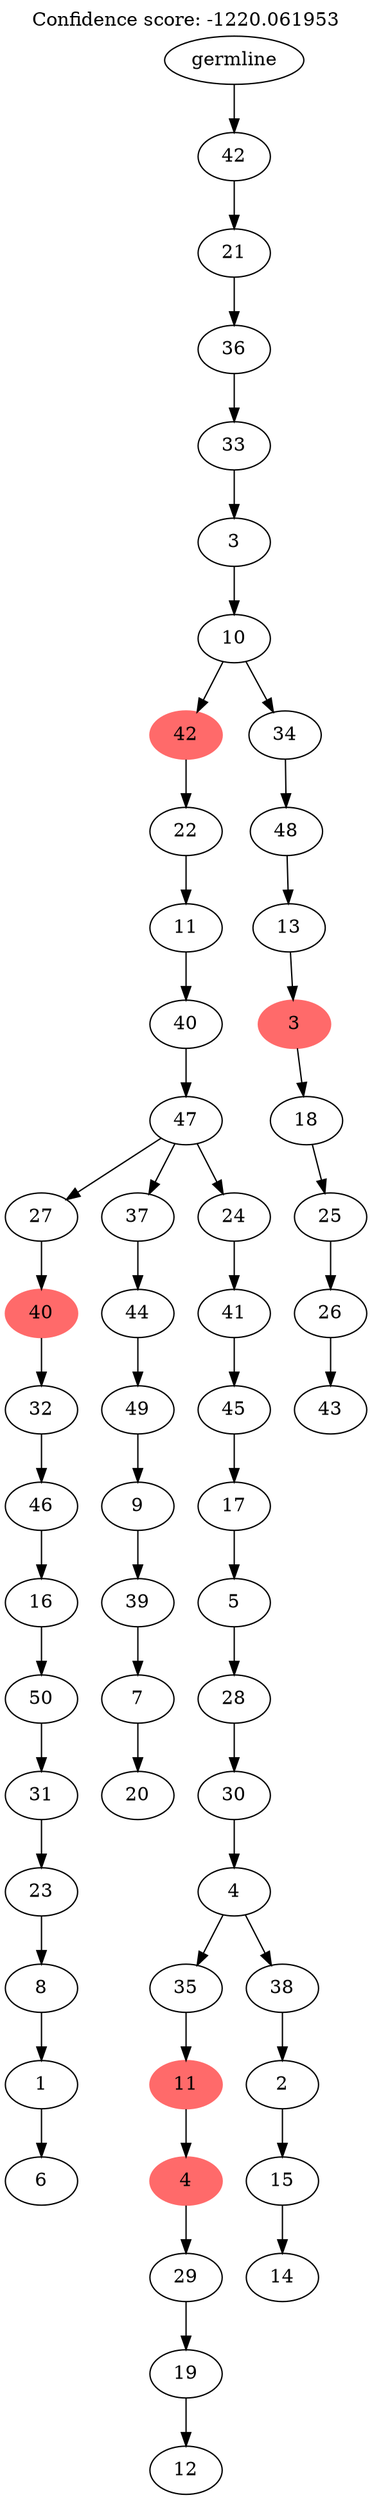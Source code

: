 digraph g {
	"54" -> "55";
	"55" [label="6"];
	"53" -> "54";
	"54" [label="1"];
	"52" -> "53";
	"53" [label="8"];
	"51" -> "52";
	"52" [label="23"];
	"50" -> "51";
	"51" [label="31"];
	"49" -> "50";
	"50" [label="50"];
	"48" -> "49";
	"49" [label="16"];
	"47" -> "48";
	"48" [label="46"];
	"46" -> "47";
	"47" [label="32"];
	"45" -> "46";
	"46" [color=indianred1, style=filled, label="40"];
	"43" -> "44";
	"44" [label="20"];
	"42" -> "43";
	"43" [label="7"];
	"41" -> "42";
	"42" [label="39"];
	"40" -> "41";
	"41" [label="9"];
	"39" -> "40";
	"40" [label="49"];
	"38" -> "39";
	"39" [label="44"];
	"36" -> "37";
	"37" [label="12"];
	"35" -> "36";
	"36" [label="19"];
	"34" -> "35";
	"35" [label="29"];
	"33" -> "34";
	"34" [color=indianred1, style=filled, label="4"];
	"32" -> "33";
	"33" [color=indianred1, style=filled, label="11"];
	"30" -> "31";
	"31" [label="14"];
	"29" -> "30";
	"30" [label="15"];
	"28" -> "29";
	"29" [label="2"];
	"27" -> "28";
	"28" [label="38"];
	"27" -> "32";
	"32" [label="35"];
	"26" -> "27";
	"27" [label="4"];
	"25" -> "26";
	"26" [label="30"];
	"24" -> "25";
	"25" [label="28"];
	"23" -> "24";
	"24" [label="5"];
	"22" -> "23";
	"23" [label="17"];
	"21" -> "22";
	"22" [label="45"];
	"20" -> "21";
	"21" [label="41"];
	"19" -> "20";
	"20" [label="24"];
	"19" -> "38";
	"38" [label="37"];
	"19" -> "45";
	"45" [label="27"];
	"18" -> "19";
	"19" [label="47"];
	"17" -> "18";
	"18" [label="40"];
	"16" -> "17";
	"17" [label="11"];
	"15" -> "16";
	"16" [label="22"];
	"13" -> "14";
	"14" [label="43"];
	"12" -> "13";
	"13" [label="26"];
	"11" -> "12";
	"12" [label="25"];
	"10" -> "11";
	"11" [label="18"];
	"9" -> "10";
	"10" [color=indianred1, style=filled, label="3"];
	"8" -> "9";
	"9" [label="13"];
	"7" -> "8";
	"8" [label="48"];
	"6" -> "7";
	"7" [label="34"];
	"6" -> "15";
	"15" [color=indianred1, style=filled, label="42"];
	"5" -> "6";
	"6" [label="10"];
	"4" -> "5";
	"5" [label="3"];
	"3" -> "4";
	"4" [label="33"];
	"2" -> "3";
	"3" [label="36"];
	"1" -> "2";
	"2" [label="21"];
	"0" -> "1";
	"1" [label="42"];
	"0" [label="germline"];
	labelloc="t";
	label="Confidence score: -1220.061953";
}
